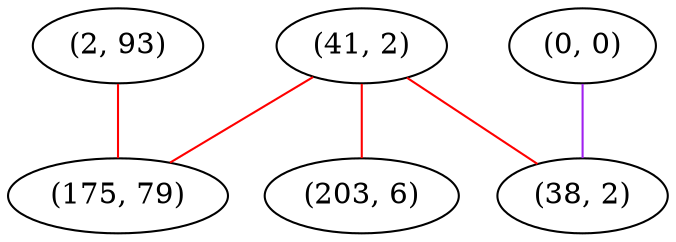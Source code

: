 graph "" {
"(2, 93)";
"(0, 0)";
"(41, 2)";
"(38, 2)";
"(175, 79)";
"(203, 6)";
"(2, 93)" -- "(175, 79)"  [color=red, key=0, weight=1];
"(0, 0)" -- "(38, 2)"  [color=purple, key=0, weight=4];
"(41, 2)" -- "(38, 2)"  [color=red, key=0, weight=1];
"(41, 2)" -- "(175, 79)"  [color=red, key=0, weight=1];
"(41, 2)" -- "(203, 6)"  [color=red, key=0, weight=1];
}
